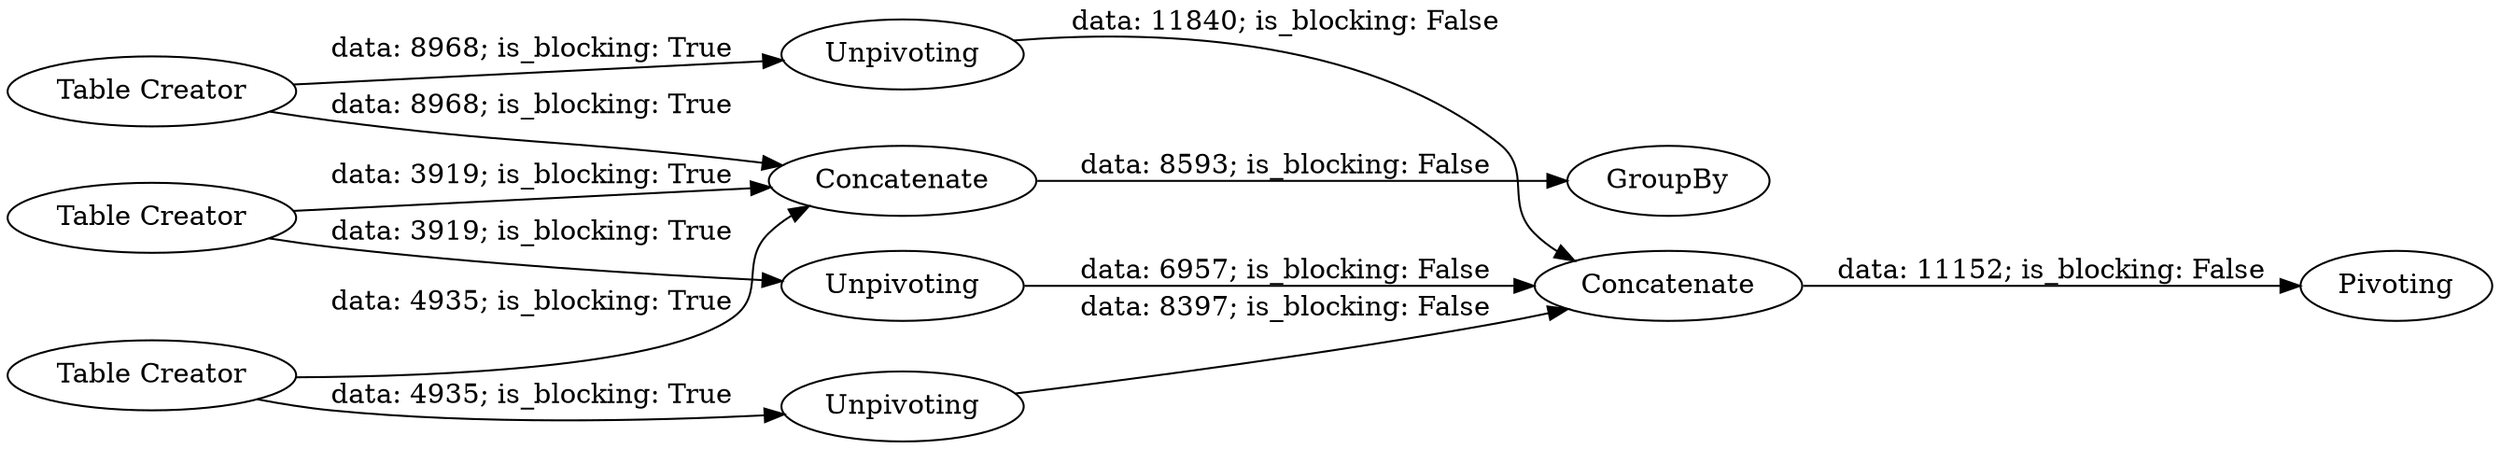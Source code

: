digraph {
	"19614233385390635_6" [label=Unpivoting]
	"19614233385390635_3" [label="Table Creator"]
	"19614233385390635_9" [label=Concatenate]
	"19614233385390635_8" [label=Unpivoting]
	"19614233385390635_2" [label="Table Creator"]
	"19614233385390635_7" [label=Unpivoting]
	"19614233385390635_4" [label=Concatenate]
	"19614233385390635_5" [label=GroupBy]
	"19614233385390635_10" [label=Pivoting]
	"19614233385390635_1" [label="Table Creator"]
	"19614233385390635_1" -> "19614233385390635_6" [label="data: 8968; is_blocking: True"]
	"19614233385390635_9" -> "19614233385390635_10" [label="data: 11152; is_blocking: False"]
	"19614233385390635_2" -> "19614233385390635_4" [label="data: 3919; is_blocking: True"]
	"19614233385390635_3" -> "19614233385390635_4" [label="data: 4935; is_blocking: True"]
	"19614233385390635_6" -> "19614233385390635_9" [label="data: 11840; is_blocking: False"]
	"19614233385390635_7" -> "19614233385390635_9" [label="data: 6957; is_blocking: False"]
	"19614233385390635_2" -> "19614233385390635_7" [label="data: 3919; is_blocking: True"]
	"19614233385390635_8" -> "19614233385390635_9" [label="data: 8397; is_blocking: False"]
	"19614233385390635_1" -> "19614233385390635_4" [label="data: 8968; is_blocking: True"]
	"19614233385390635_3" -> "19614233385390635_8" [label="data: 4935; is_blocking: True"]
	"19614233385390635_4" -> "19614233385390635_5" [label="data: 8593; is_blocking: False"]
	rankdir=LR
}
